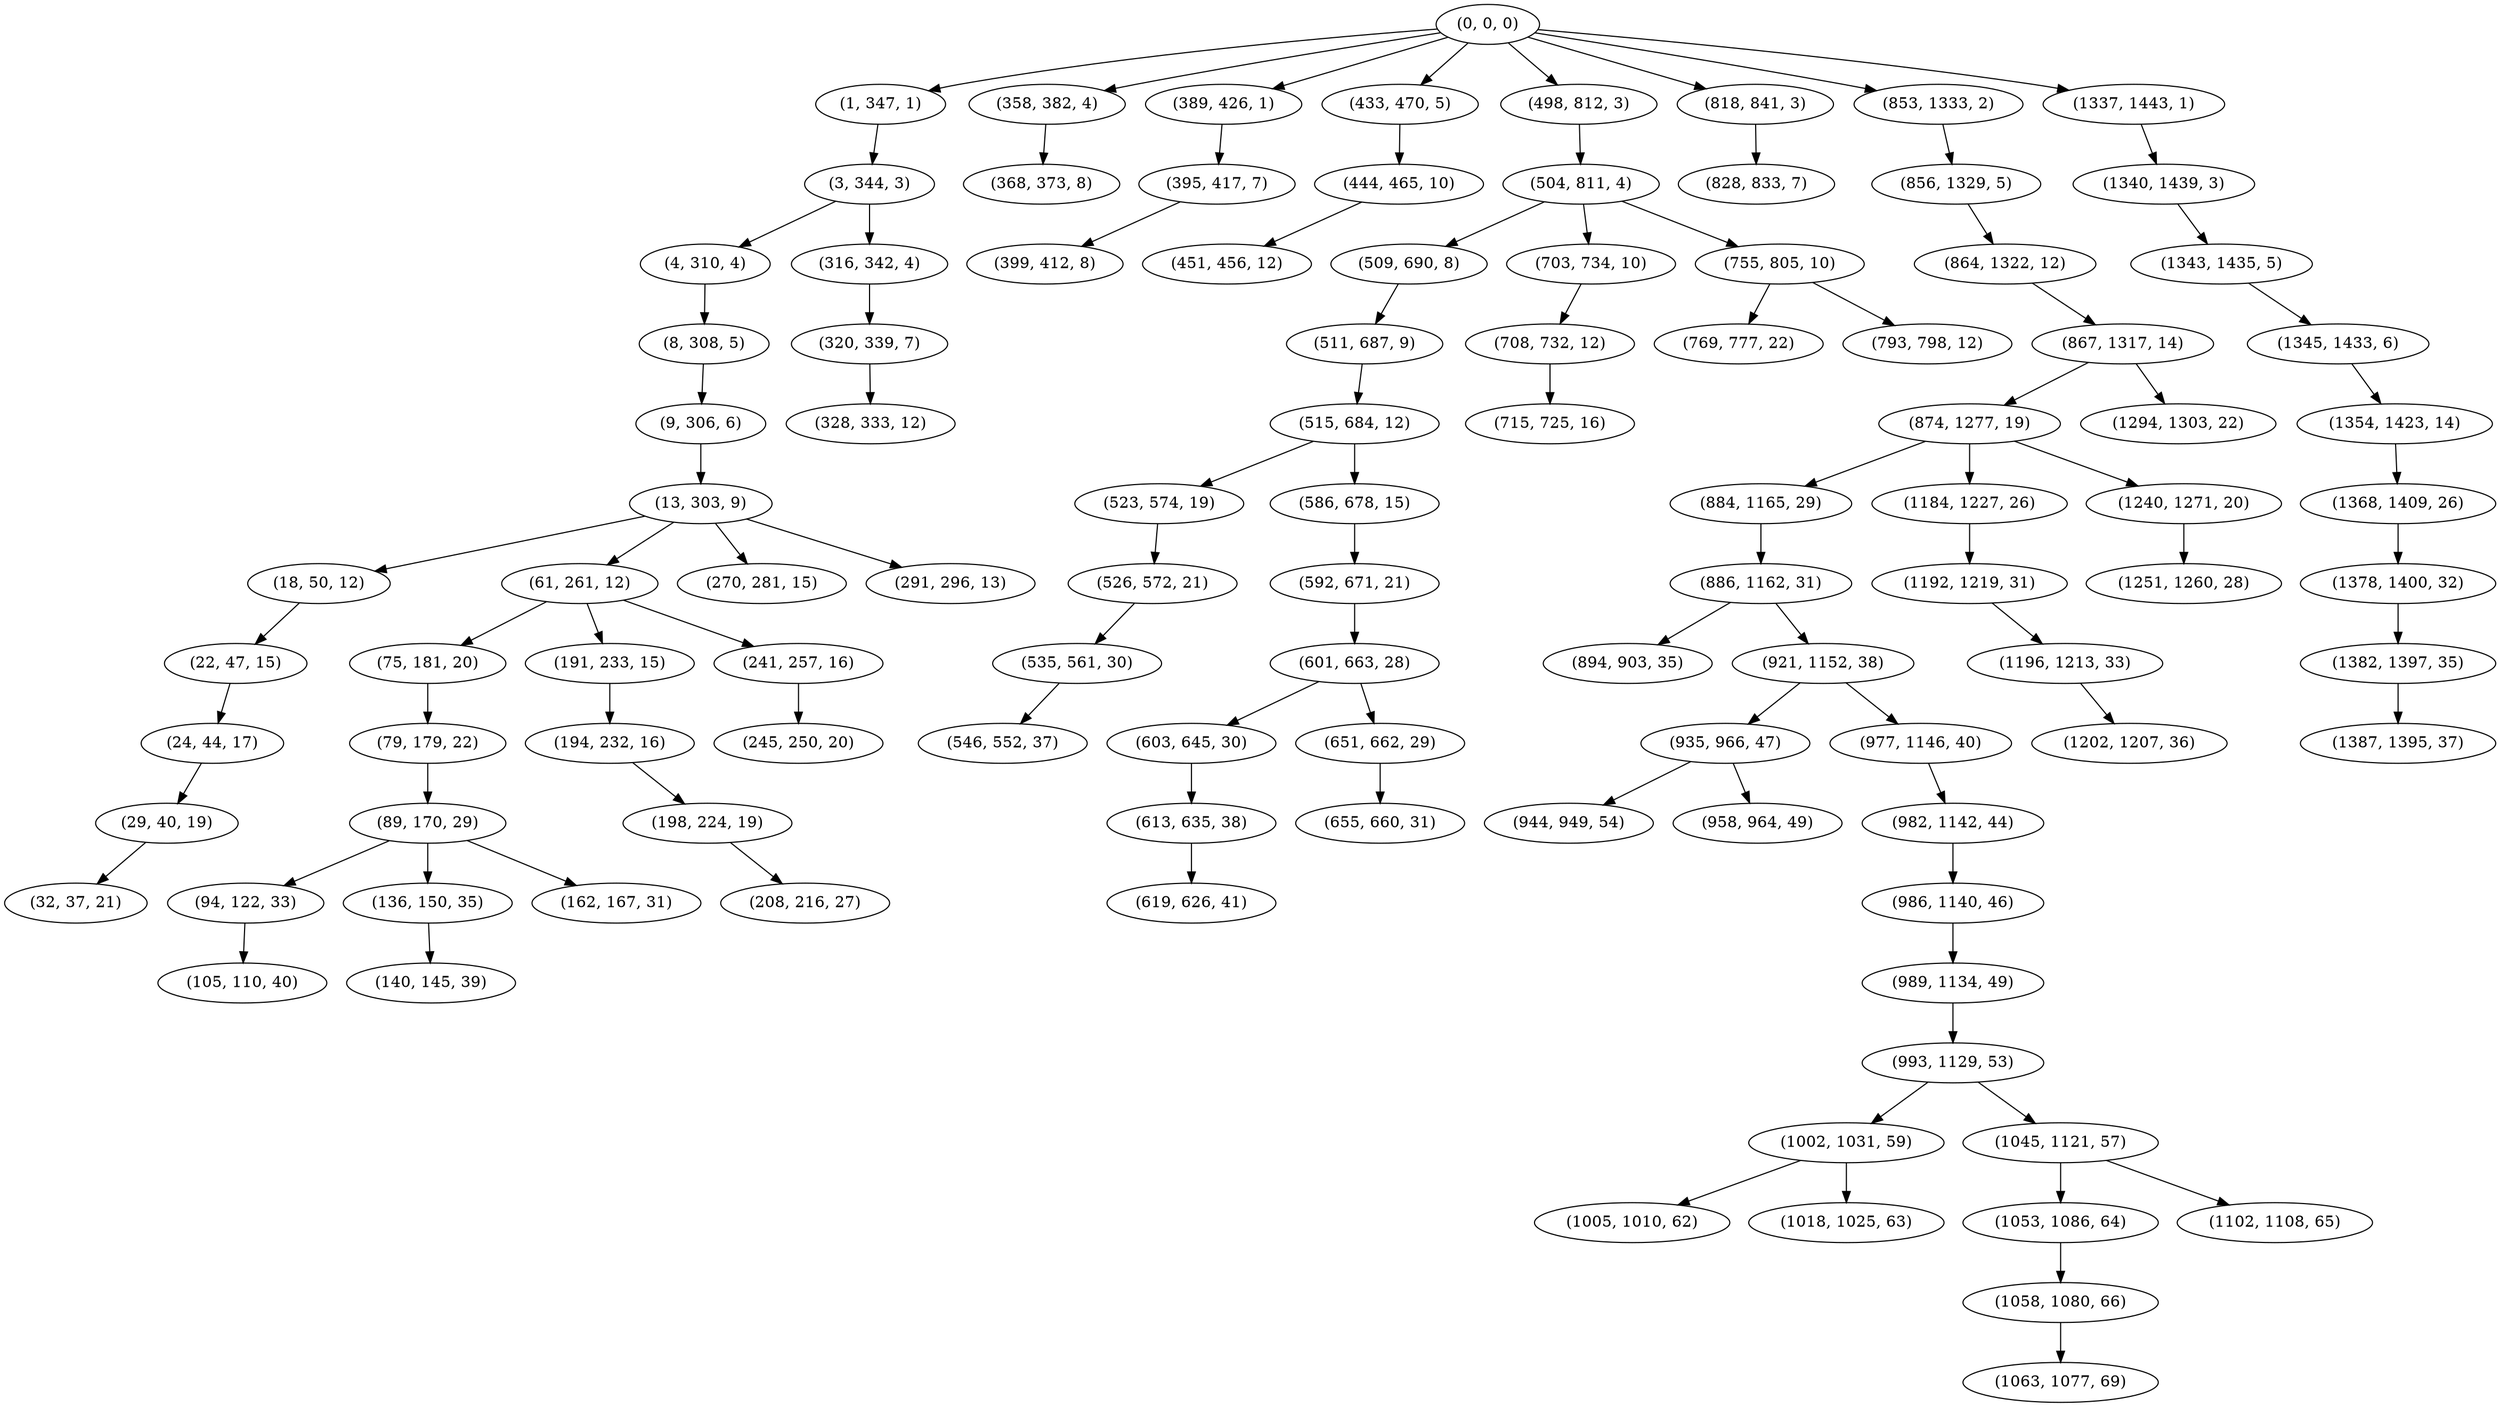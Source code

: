 digraph tree {
    "(0, 0, 0)";
    "(1, 347, 1)";
    "(3, 344, 3)";
    "(4, 310, 4)";
    "(8, 308, 5)";
    "(9, 306, 6)";
    "(13, 303, 9)";
    "(18, 50, 12)";
    "(22, 47, 15)";
    "(24, 44, 17)";
    "(29, 40, 19)";
    "(32, 37, 21)";
    "(61, 261, 12)";
    "(75, 181, 20)";
    "(79, 179, 22)";
    "(89, 170, 29)";
    "(94, 122, 33)";
    "(105, 110, 40)";
    "(136, 150, 35)";
    "(140, 145, 39)";
    "(162, 167, 31)";
    "(191, 233, 15)";
    "(194, 232, 16)";
    "(198, 224, 19)";
    "(208, 216, 27)";
    "(241, 257, 16)";
    "(245, 250, 20)";
    "(270, 281, 15)";
    "(291, 296, 13)";
    "(316, 342, 4)";
    "(320, 339, 7)";
    "(328, 333, 12)";
    "(358, 382, 4)";
    "(368, 373, 8)";
    "(389, 426, 1)";
    "(395, 417, 7)";
    "(399, 412, 8)";
    "(433, 470, 5)";
    "(444, 465, 10)";
    "(451, 456, 12)";
    "(498, 812, 3)";
    "(504, 811, 4)";
    "(509, 690, 8)";
    "(511, 687, 9)";
    "(515, 684, 12)";
    "(523, 574, 19)";
    "(526, 572, 21)";
    "(535, 561, 30)";
    "(546, 552, 37)";
    "(586, 678, 15)";
    "(592, 671, 21)";
    "(601, 663, 28)";
    "(603, 645, 30)";
    "(613, 635, 38)";
    "(619, 626, 41)";
    "(651, 662, 29)";
    "(655, 660, 31)";
    "(703, 734, 10)";
    "(708, 732, 12)";
    "(715, 725, 16)";
    "(755, 805, 10)";
    "(769, 777, 22)";
    "(793, 798, 12)";
    "(818, 841, 3)";
    "(828, 833, 7)";
    "(853, 1333, 2)";
    "(856, 1329, 5)";
    "(864, 1322, 12)";
    "(867, 1317, 14)";
    "(874, 1277, 19)";
    "(884, 1165, 29)";
    "(886, 1162, 31)";
    "(894, 903, 35)";
    "(921, 1152, 38)";
    "(935, 966, 47)";
    "(944, 949, 54)";
    "(958, 964, 49)";
    "(977, 1146, 40)";
    "(982, 1142, 44)";
    "(986, 1140, 46)";
    "(989, 1134, 49)";
    "(993, 1129, 53)";
    "(1002, 1031, 59)";
    "(1005, 1010, 62)";
    "(1018, 1025, 63)";
    "(1045, 1121, 57)";
    "(1053, 1086, 64)";
    "(1058, 1080, 66)";
    "(1063, 1077, 69)";
    "(1102, 1108, 65)";
    "(1184, 1227, 26)";
    "(1192, 1219, 31)";
    "(1196, 1213, 33)";
    "(1202, 1207, 36)";
    "(1240, 1271, 20)";
    "(1251, 1260, 28)";
    "(1294, 1303, 22)";
    "(1337, 1443, 1)";
    "(1340, 1439, 3)";
    "(1343, 1435, 5)";
    "(1345, 1433, 6)";
    "(1354, 1423, 14)";
    "(1368, 1409, 26)";
    "(1378, 1400, 32)";
    "(1382, 1397, 35)";
    "(1387, 1395, 37)";
    "(0, 0, 0)" -> "(1, 347, 1)";
    "(0, 0, 0)" -> "(358, 382, 4)";
    "(0, 0, 0)" -> "(389, 426, 1)";
    "(0, 0, 0)" -> "(433, 470, 5)";
    "(0, 0, 0)" -> "(498, 812, 3)";
    "(0, 0, 0)" -> "(818, 841, 3)";
    "(0, 0, 0)" -> "(853, 1333, 2)";
    "(0, 0, 0)" -> "(1337, 1443, 1)";
    "(1, 347, 1)" -> "(3, 344, 3)";
    "(3, 344, 3)" -> "(4, 310, 4)";
    "(3, 344, 3)" -> "(316, 342, 4)";
    "(4, 310, 4)" -> "(8, 308, 5)";
    "(8, 308, 5)" -> "(9, 306, 6)";
    "(9, 306, 6)" -> "(13, 303, 9)";
    "(13, 303, 9)" -> "(18, 50, 12)";
    "(13, 303, 9)" -> "(61, 261, 12)";
    "(13, 303, 9)" -> "(270, 281, 15)";
    "(13, 303, 9)" -> "(291, 296, 13)";
    "(18, 50, 12)" -> "(22, 47, 15)";
    "(22, 47, 15)" -> "(24, 44, 17)";
    "(24, 44, 17)" -> "(29, 40, 19)";
    "(29, 40, 19)" -> "(32, 37, 21)";
    "(61, 261, 12)" -> "(75, 181, 20)";
    "(61, 261, 12)" -> "(191, 233, 15)";
    "(61, 261, 12)" -> "(241, 257, 16)";
    "(75, 181, 20)" -> "(79, 179, 22)";
    "(79, 179, 22)" -> "(89, 170, 29)";
    "(89, 170, 29)" -> "(94, 122, 33)";
    "(89, 170, 29)" -> "(136, 150, 35)";
    "(89, 170, 29)" -> "(162, 167, 31)";
    "(94, 122, 33)" -> "(105, 110, 40)";
    "(136, 150, 35)" -> "(140, 145, 39)";
    "(191, 233, 15)" -> "(194, 232, 16)";
    "(194, 232, 16)" -> "(198, 224, 19)";
    "(198, 224, 19)" -> "(208, 216, 27)";
    "(241, 257, 16)" -> "(245, 250, 20)";
    "(316, 342, 4)" -> "(320, 339, 7)";
    "(320, 339, 7)" -> "(328, 333, 12)";
    "(358, 382, 4)" -> "(368, 373, 8)";
    "(389, 426, 1)" -> "(395, 417, 7)";
    "(395, 417, 7)" -> "(399, 412, 8)";
    "(433, 470, 5)" -> "(444, 465, 10)";
    "(444, 465, 10)" -> "(451, 456, 12)";
    "(498, 812, 3)" -> "(504, 811, 4)";
    "(504, 811, 4)" -> "(509, 690, 8)";
    "(504, 811, 4)" -> "(703, 734, 10)";
    "(504, 811, 4)" -> "(755, 805, 10)";
    "(509, 690, 8)" -> "(511, 687, 9)";
    "(511, 687, 9)" -> "(515, 684, 12)";
    "(515, 684, 12)" -> "(523, 574, 19)";
    "(515, 684, 12)" -> "(586, 678, 15)";
    "(523, 574, 19)" -> "(526, 572, 21)";
    "(526, 572, 21)" -> "(535, 561, 30)";
    "(535, 561, 30)" -> "(546, 552, 37)";
    "(586, 678, 15)" -> "(592, 671, 21)";
    "(592, 671, 21)" -> "(601, 663, 28)";
    "(601, 663, 28)" -> "(603, 645, 30)";
    "(601, 663, 28)" -> "(651, 662, 29)";
    "(603, 645, 30)" -> "(613, 635, 38)";
    "(613, 635, 38)" -> "(619, 626, 41)";
    "(651, 662, 29)" -> "(655, 660, 31)";
    "(703, 734, 10)" -> "(708, 732, 12)";
    "(708, 732, 12)" -> "(715, 725, 16)";
    "(755, 805, 10)" -> "(769, 777, 22)";
    "(755, 805, 10)" -> "(793, 798, 12)";
    "(818, 841, 3)" -> "(828, 833, 7)";
    "(853, 1333, 2)" -> "(856, 1329, 5)";
    "(856, 1329, 5)" -> "(864, 1322, 12)";
    "(864, 1322, 12)" -> "(867, 1317, 14)";
    "(867, 1317, 14)" -> "(874, 1277, 19)";
    "(867, 1317, 14)" -> "(1294, 1303, 22)";
    "(874, 1277, 19)" -> "(884, 1165, 29)";
    "(874, 1277, 19)" -> "(1184, 1227, 26)";
    "(874, 1277, 19)" -> "(1240, 1271, 20)";
    "(884, 1165, 29)" -> "(886, 1162, 31)";
    "(886, 1162, 31)" -> "(894, 903, 35)";
    "(886, 1162, 31)" -> "(921, 1152, 38)";
    "(921, 1152, 38)" -> "(935, 966, 47)";
    "(921, 1152, 38)" -> "(977, 1146, 40)";
    "(935, 966, 47)" -> "(944, 949, 54)";
    "(935, 966, 47)" -> "(958, 964, 49)";
    "(977, 1146, 40)" -> "(982, 1142, 44)";
    "(982, 1142, 44)" -> "(986, 1140, 46)";
    "(986, 1140, 46)" -> "(989, 1134, 49)";
    "(989, 1134, 49)" -> "(993, 1129, 53)";
    "(993, 1129, 53)" -> "(1002, 1031, 59)";
    "(993, 1129, 53)" -> "(1045, 1121, 57)";
    "(1002, 1031, 59)" -> "(1005, 1010, 62)";
    "(1002, 1031, 59)" -> "(1018, 1025, 63)";
    "(1045, 1121, 57)" -> "(1053, 1086, 64)";
    "(1045, 1121, 57)" -> "(1102, 1108, 65)";
    "(1053, 1086, 64)" -> "(1058, 1080, 66)";
    "(1058, 1080, 66)" -> "(1063, 1077, 69)";
    "(1184, 1227, 26)" -> "(1192, 1219, 31)";
    "(1192, 1219, 31)" -> "(1196, 1213, 33)";
    "(1196, 1213, 33)" -> "(1202, 1207, 36)";
    "(1240, 1271, 20)" -> "(1251, 1260, 28)";
    "(1337, 1443, 1)" -> "(1340, 1439, 3)";
    "(1340, 1439, 3)" -> "(1343, 1435, 5)";
    "(1343, 1435, 5)" -> "(1345, 1433, 6)";
    "(1345, 1433, 6)" -> "(1354, 1423, 14)";
    "(1354, 1423, 14)" -> "(1368, 1409, 26)";
    "(1368, 1409, 26)" -> "(1378, 1400, 32)";
    "(1378, 1400, 32)" -> "(1382, 1397, 35)";
    "(1382, 1397, 35)" -> "(1387, 1395, 37)";
}
